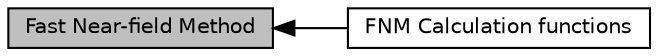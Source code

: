digraph "Fast Near-field Method"
{
  edge [fontname="Helvetica",fontsize="10",labelfontname="Helvetica",labelfontsize="10"];
  node [fontname="Helvetica",fontsize="10",shape=box];
  rankdir=LR;
  Node1 [label="Fast Near-field Method",height=0.2,width=0.4,color="black", fillcolor="grey75", style="filled", fontcolor="black",tooltip="This module is used for computing pressures and transients using the Fast Nearfield Method (FNM)"];
  Node2 [label="FNM Calculation functions",height=0.2,width=0.4,color="black", fillcolor="white", style="filled",URL="$d0/df8/group__fnm__calc__functions.html",tooltip=" "];
  Node1->Node2 [shape=plaintext, dir="back", style="solid"];
}
